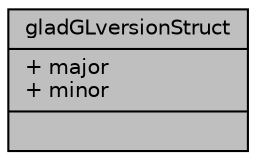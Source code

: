 digraph "gladGLversionStruct"
{
 // LATEX_PDF_SIZE
  edge [fontname="Helvetica",fontsize="10",labelfontname="Helvetica",labelfontsize="10"];
  node [fontname="Helvetica",fontsize="10",shape=record];
  Node1 [label="{gladGLversionStruct\n|+ major\l+ minor\l|}",height=0.2,width=0.4,color="black", fillcolor="grey75", style="filled", fontcolor="black",tooltip=" "];
}
